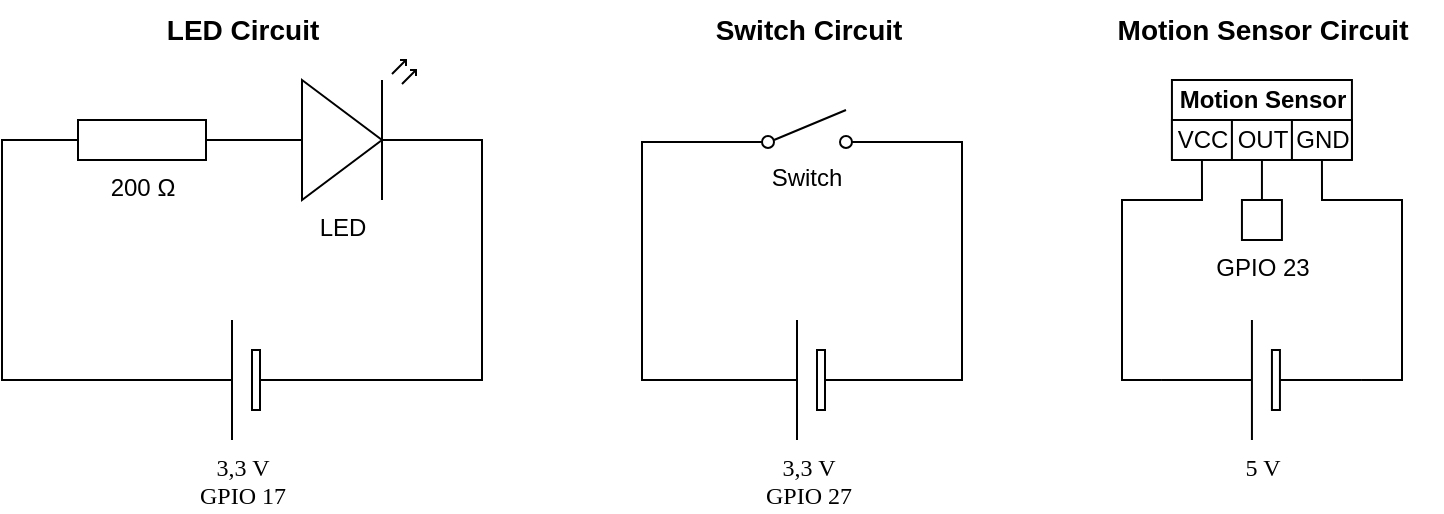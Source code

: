 <mxfile version="20.0.4" type="device"><diagram name="Page-1" id="7e0a89b8-554c-2b80-1dc8-d5c74ca68de4"><mxGraphModel dx="1422" dy="752" grid="1" gridSize="10" guides="1" tooltips="1" connect="1" arrows="0" fold="1" page="1" pageScale="1" pageWidth="1100" pageHeight="850" background="none" math="0" shadow="0"><root><mxCell id="0"/><mxCell id="1" parent="0"/><mxCell id="1cb643a89b7d889d-8" style="edgeStyle=orthogonalEdgeStyle;rounded=0;html=1;exitX=1;exitY=0.5;exitPerimeter=0;entryX=0;entryY=0.5;entryPerimeter=0;labelBackgroundColor=none;startArrow=none;startFill=0;startSize=5;endArrow=none;endFill=0;endSize=5;jettySize=auto;orthogonalLoop=1;strokeWidth=1;fontFamily=Verdana;fontSize=12;entryDx=0;entryDy=0;" parent="1" source="1cb643a89b7d889d-7" target="piA5kecFxVQwbqSeor2d-1" edge="1"><mxGeometry relative="1" as="geometry"><mxPoint x="-90" y="210" as="targetPoint"/></mxGeometry></mxCell><mxCell id="1cb643a89b7d889d-16" style="edgeStyle=orthogonalEdgeStyle;rounded=0;html=1;exitX=0;exitY=0.5;exitPerimeter=0;labelBackgroundColor=none;startArrow=none;startFill=0;startSize=5;endArrow=none;endFill=0;endSize=5;jettySize=auto;orthogonalLoop=1;strokeWidth=1;fontFamily=Verdana;fontSize=12" parent="1" source="1cb643a89b7d889d-7" edge="1"><mxGeometry relative="1" as="geometry"><mxPoint x="260" y="80" as="targetPoint"/><Array as="points"><mxPoint x="280" y="200"/><mxPoint x="280" y="80"/></Array></mxGeometry></mxCell><mxCell id="1cb643a89b7d889d-7" value="&lt;div&gt;3,3 V&lt;/div&gt;&lt;div&gt;GPIO 17&lt;br&gt;&lt;/div&gt;" style="verticalLabelPosition=bottom;shadow=0;dashed=0;align=center;fillColor=default;html=1;verticalAlign=top;strokeWidth=1;shape=mxgraph.electrical.miscellaneous.monocell_battery;rounded=1;comic=0;labelBackgroundColor=none;fontFamily=Verdana;fontSize=12;flipH=1;" parent="1" vertex="1"><mxGeometry x="110" y="170" width="100" height="60" as="geometry"/></mxCell><mxCell id="piA5kecFxVQwbqSeor2d-1" value="200 &lt;span class=&quot;LrzXr kno-fv wHYlTd z8gr9e&quot;&gt;Ω&lt;/span&gt;" style="pointerEvents=1;verticalLabelPosition=bottom;shadow=0;dashed=0;align=center;html=1;verticalAlign=top;shape=mxgraph.electrical.resistors.resistor_1;" parent="1" vertex="1"><mxGeometry x="60" y="70" width="100" height="20" as="geometry"/></mxCell><mxCell id="piA5kecFxVQwbqSeor2d-4" value="LED" style="verticalLabelPosition=bottom;shadow=0;dashed=0;align=center;html=1;verticalAlign=top;shape=mxgraph.electrical.opto_electronics.led_2;pointerEvents=1;" parent="1" vertex="1"><mxGeometry x="160" y="40" width="100" height="70" as="geometry"/></mxCell><mxCell id="piA5kecFxVQwbqSeor2d-13" style="edgeStyle=orthogonalEdgeStyle;rounded=0;orthogonalLoop=1;jettySize=auto;html=1;exitX=1;exitY=0.8;exitDx=0;exitDy=0;entryX=0;entryY=0.5;entryDx=0;entryDy=0;entryPerimeter=0;endArrow=none;endFill=0;" parent="1" source="piA5kecFxVQwbqSeor2d-7" target="piA5kecFxVQwbqSeor2d-11" edge="1"><mxGeometry relative="1" as="geometry"><Array as="points"><mxPoint x="520" y="81"/><mxPoint x="520" y="200"/></Array></mxGeometry></mxCell><mxCell id="piA5kecFxVQwbqSeor2d-7" value="Switch" style="shape=mxgraph.electrical.electro-mechanical.singleSwitch;aspect=fixed;elSwitchState=off;verticalAlign=top;labelPosition=center;verticalLabelPosition=bottom;align=center;" parent="1" vertex="1"><mxGeometry x="405" y="65" width="75" height="20" as="geometry"/></mxCell><mxCell id="piA5kecFxVQwbqSeor2d-12" style="edgeStyle=orthogonalEdgeStyle;rounded=0;orthogonalLoop=1;jettySize=auto;html=1;exitX=1;exitY=0.5;exitDx=0;exitDy=0;exitPerimeter=0;entryX=0;entryY=0.8;entryDx=0;entryDy=0;endArrow=none;endFill=0;" parent="1" source="piA5kecFxVQwbqSeor2d-11" target="piA5kecFxVQwbqSeor2d-7" edge="1"><mxGeometry relative="1" as="geometry"><Array as="points"><mxPoint x="360" y="200"/><mxPoint x="360" y="81"/></Array></mxGeometry></mxCell><mxCell id="piA5kecFxVQwbqSeor2d-11" value="&lt;div&gt;3,3 V&lt;/div&gt;&lt;div&gt;GPIO 27&lt;br&gt;&lt;/div&gt;" style="verticalLabelPosition=bottom;shadow=0;dashed=0;align=center;fillColor=default;verticalAlign=top;strokeWidth=1;shape=mxgraph.electrical.miscellaneous.monocell_battery;rounded=1;comic=0;labelBackgroundColor=none;fontFamily=Verdana;fontSize=12;flipH=1;html=1;" parent="1" vertex="1"><mxGeometry x="392.5" y="170" width="100" height="60" as="geometry"/></mxCell><mxCell id="piA5kecFxVQwbqSeor2d-19" style="edgeStyle=orthogonalEdgeStyle;rounded=0;orthogonalLoop=1;jettySize=auto;html=1;exitX=1;exitY=0.5;exitDx=0;exitDy=0;exitPerimeter=0;entryX=0.5;entryY=1;entryDx=0;entryDy=0;endArrow=none;endFill=0;sketch=0;" parent="1" source="piA5kecFxVQwbqSeor2d-14" target="piA5kecFxVQwbqSeor2d-16" edge="1"><mxGeometry relative="1" as="geometry"><Array as="points"><mxPoint x="600" y="200"/><mxPoint x="600" y="110"/><mxPoint x="640" y="110"/></Array></mxGeometry></mxCell><mxCell id="piA5kecFxVQwbqSeor2d-14" value="5 V" style="verticalLabelPosition=bottom;shadow=0;dashed=0;align=center;fillColor=default;verticalAlign=top;strokeWidth=1;shape=mxgraph.electrical.miscellaneous.monocell_battery;rounded=1;comic=0;labelBackgroundColor=none;fontFamily=Verdana;fontSize=12;flipH=1;html=1;" parent="1" vertex="1"><mxGeometry x="619.97" y="170" width="100" height="60" as="geometry"/></mxCell><mxCell id="piA5kecFxVQwbqSeor2d-15" value="Motion Sensor" style="swimlane;childLayout=stackLayout;resizeParent=1;resizeParentMax=0;startSize=20;html=1;swimlaneLine=1;swimlaneHead=1;allowArrows=1;collapsible=0;" parent="1" vertex="1"><mxGeometry x="624.97" y="50" width="90" height="40" as="geometry"><mxRectangle x="360" y="370" width="120" height="30" as="alternateBounds"/></mxGeometry></mxCell><mxCell id="piA5kecFxVQwbqSeor2d-16" value="VCC" style="swimlane;startSize=20;html=1;swimlaneLine=1;glass=0;sketch=0;shadow=0;fillColor=default;swimlaneFillColor=none;collapsible=0;fontStyle=0" parent="piA5kecFxVQwbqSeor2d-15" vertex="1"><mxGeometry y="20" width="30" height="20" as="geometry"><mxRectangle y="20" width="40" height="80" as="alternateBounds"/></mxGeometry></mxCell><mxCell id="piA5kecFxVQwbqSeor2d-17" value="OUT&lt;span style=&quot;white-space: pre;&quot;&gt;&lt;/span&gt;" style="swimlane;startSize=20;html=1;collapsible=0;fontStyle=0" parent="piA5kecFxVQwbqSeor2d-15" vertex="1"><mxGeometry x="30" y="20" width="30" height="20" as="geometry"/></mxCell><mxCell id="piA5kecFxVQwbqSeor2d-18" value="GND" style="swimlane;startSize=20;html=1;collapsible=0;expand=1;fontStyle=0" parent="piA5kecFxVQwbqSeor2d-15" vertex="1"><mxGeometry x="60" y="20" width="30" height="20" as="geometry"/></mxCell><mxCell id="piA5kecFxVQwbqSeor2d-20" style="edgeStyle=orthogonalEdgeStyle;rounded=0;orthogonalLoop=1;jettySize=auto;html=1;exitX=0.5;exitY=1;exitDx=0;exitDy=0;entryX=0;entryY=0.5;entryDx=0;entryDy=0;entryPerimeter=0;endArrow=none;endFill=0;" parent="1" source="piA5kecFxVQwbqSeor2d-18" target="piA5kecFxVQwbqSeor2d-14" edge="1"><mxGeometry relative="1" as="geometry"><Array as="points"><mxPoint x="700" y="110"/><mxPoint x="740" y="110"/><mxPoint x="740" y="200"/></Array></mxGeometry></mxCell><mxCell id="piA5kecFxVQwbqSeor2d-23" style="edgeStyle=orthogonalEdgeStyle;rounded=0;orthogonalLoop=1;jettySize=auto;html=1;exitX=0.5;exitY=1;exitDx=0;exitDy=0;entryX=0.5;entryY=0;entryDx=0;entryDy=0;endArrow=none;endFill=0;" parent="1" source="piA5kecFxVQwbqSeor2d-17" target="7qmusbc7tJsZ8hjnW9pU-1" edge="1"><mxGeometry relative="1" as="geometry"><mxPoint x="669.97" y="110" as="targetPoint"/></mxGeometry></mxCell><mxCell id="7qmusbc7tJsZ8hjnW9pU-1" value="&lt;div&gt;GPIO 23&lt;/div&gt;" style="html=1;aspect=fixed;verticalAlign=top;labelPosition=center;verticalLabelPosition=bottom;align=center;" vertex="1" parent="1"><mxGeometry x="659.97" y="110" width="20" height="20" as="geometry"/></mxCell><mxCell id="7qmusbc7tJsZ8hjnW9pU-2" value="LED Circuit" style="text;html=1;align=center;verticalAlign=middle;resizable=0;points=[];autosize=1;strokeColor=none;fillColor=none;fontStyle=1;fontSize=14;" vertex="1" parent="1"><mxGeometry x="110" y="10" width="100" height="30" as="geometry"/></mxCell><mxCell id="7qmusbc7tJsZ8hjnW9pU-3" value="Switch Circuit" style="text;html=1;align=center;verticalAlign=middle;resizable=0;points=[];autosize=1;strokeColor=none;fillColor=none;fontSize=14;fontStyle=1" vertex="1" parent="1"><mxGeometry x="382.5" y="10" width="120" height="30" as="geometry"/></mxCell><mxCell id="7qmusbc7tJsZ8hjnW9pU-4" value="Motion Sensor Circuit" style="text;html=1;align=center;verticalAlign=middle;resizable=0;points=[];autosize=1;strokeColor=none;fillColor=none;fontSize=14;fontStyle=1" vertex="1" parent="1"><mxGeometry x="579.97" y="10" width="180" height="30" as="geometry"/></mxCell></root></mxGraphModel></diagram></mxfile>